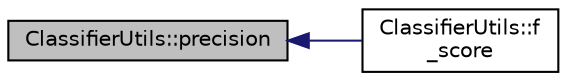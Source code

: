 digraph "ClassifierUtils::precision"
{
  bgcolor="transparent";
  edge [fontname="Helvetica",fontsize="10",labelfontname="Helvetica",labelfontsize="10"];
  node [fontname="Helvetica",fontsize="10",shape=record];
  rankdir="LR";
  Node54 [label="ClassifierUtils::precision",height=0.2,width=0.4,color="black", fillcolor="grey75", style="filled", fontcolor="black"];
  Node54 -> Node55 [dir="back",color="midnightblue",fontsize="10",style="solid",fontname="Helvetica"];
  Node55 [label="ClassifierUtils::f\l_score",height=0.2,width=0.4,color="black",URL="$classClassifierUtils.html#a2eab9f9b399a27a65f7d6ac7dd29210e"];
}
